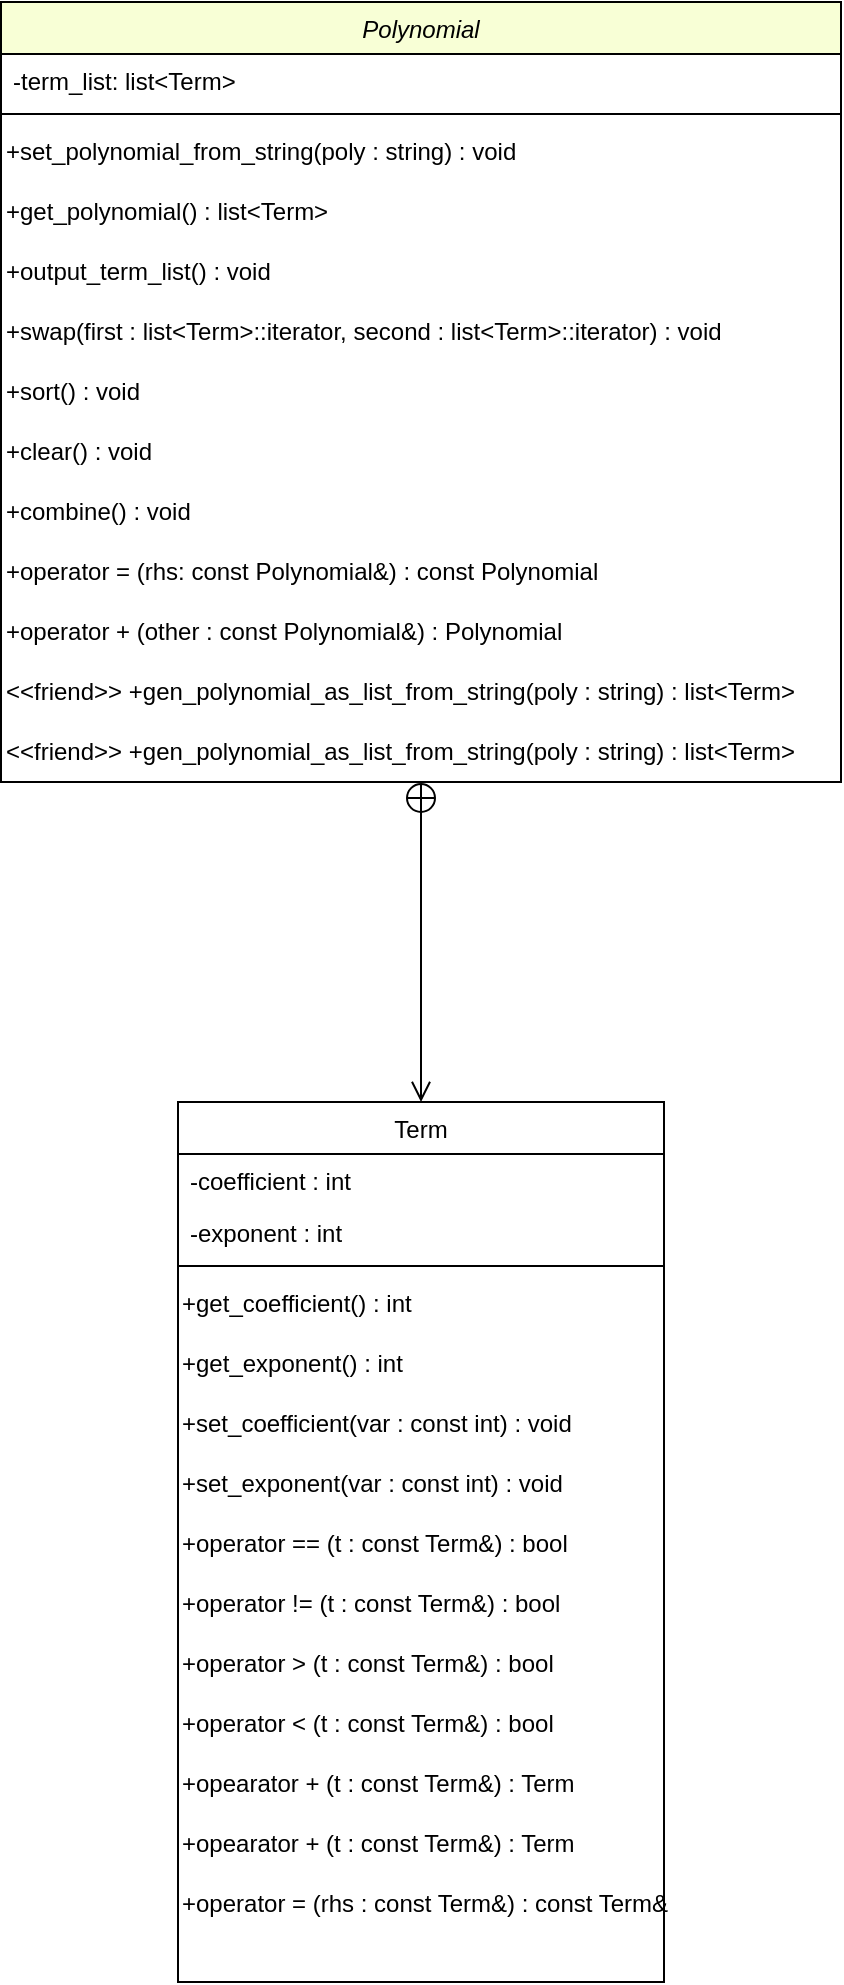 <mxfile version="24.0.3" type="device">
  <diagram id="C5RBs43oDa-KdzZeNtuy" name="Page-1">
    <mxGraphModel dx="1434" dy="746" grid="1" gridSize="10" guides="1" tooltips="1" connect="1" arrows="1" fold="1" page="1" pageScale="1" pageWidth="827" pageHeight="1169" math="0" shadow="0">
      <root>
        <mxCell id="WIyWlLk6GJQsqaUBKTNV-0" />
        <mxCell id="WIyWlLk6GJQsqaUBKTNV-1" parent="WIyWlLk6GJQsqaUBKTNV-0" />
        <mxCell id="zkfFHV4jXpPFQw0GAbJ--0" value="Polynomial" style="swimlane;fontStyle=2;align=center;verticalAlign=top;childLayout=stackLayout;horizontal=1;startSize=26;horizontalStack=0;resizeParent=1;resizeLast=0;collapsible=1;marginBottom=0;rounded=0;shadow=0;strokeWidth=1;fillColor=#F8FFD6;strokeColor=#000000;" parent="WIyWlLk6GJQsqaUBKTNV-1" vertex="1">
          <mxGeometry x="236.5" y="120" width="420" height="390" as="geometry">
            <mxRectangle x="230" y="140" width="160" height="26" as="alternateBounds" />
          </mxGeometry>
        </mxCell>
        <mxCell id="zkfFHV4jXpPFQw0GAbJ--1" value="-term_list: list&lt;Term&gt;" style="text;align=left;verticalAlign=top;spacingLeft=4;spacingRight=4;overflow=hidden;rotatable=0;points=[[0,0.5],[1,0.5]];portConstraint=eastwest;strokeColor=none;" parent="zkfFHV4jXpPFQw0GAbJ--0" vertex="1">
          <mxGeometry y="26" width="420" height="26" as="geometry" />
        </mxCell>
        <mxCell id="zkfFHV4jXpPFQw0GAbJ--4" value="" style="line;html=1;strokeWidth=1;align=left;verticalAlign=middle;spacingTop=-1;spacingLeft=3;spacingRight=3;rotatable=0;labelPosition=right;points=[];portConstraint=eastwest;" parent="zkfFHV4jXpPFQw0GAbJ--0" vertex="1">
          <mxGeometry y="52" width="420" height="8" as="geometry" />
        </mxCell>
        <mxCell id="K9s2O2gGzJQHN5e7oIDO-2" value="+set_polynomial_from_string(poly : string) : void" style="text;html=1;align=left;verticalAlign=middle;resizable=0;points=[];autosize=1;strokeColor=none;fillColor=none;" parent="zkfFHV4jXpPFQw0GAbJ--0" vertex="1">
          <mxGeometry y="60" width="420" height="30" as="geometry" />
        </mxCell>
        <mxCell id="K9s2O2gGzJQHN5e7oIDO-3" value="+get_polynomial() : list&amp;lt;Term&amp;gt;" style="text;html=1;align=left;verticalAlign=middle;resizable=0;points=[];autosize=1;strokeColor=none;fillColor=none;" parent="zkfFHV4jXpPFQw0GAbJ--0" vertex="1">
          <mxGeometry y="90" width="420" height="30" as="geometry" />
        </mxCell>
        <mxCell id="K9s2O2gGzJQHN5e7oIDO-4" value="+output_term_list() : void" style="text;html=1;align=left;verticalAlign=middle;resizable=0;points=[];autosize=1;strokeColor=none;fillColor=none;" parent="zkfFHV4jXpPFQw0GAbJ--0" vertex="1">
          <mxGeometry y="120" width="420" height="30" as="geometry" />
        </mxCell>
        <mxCell id="K9s2O2gGzJQHN5e7oIDO-5" value="+swap(first : list&amp;lt;Term&amp;gt;::iterator, second : list&amp;lt;Term&amp;gt;::iterator) : void" style="text;html=1;align=left;verticalAlign=middle;resizable=0;points=[];autosize=1;strokeColor=none;fillColor=none;" parent="zkfFHV4jXpPFQw0GAbJ--0" vertex="1">
          <mxGeometry y="150" width="420" height="30" as="geometry" />
        </mxCell>
        <mxCell id="K9s2O2gGzJQHN5e7oIDO-7" value="+sort() : void" style="text;html=1;align=left;verticalAlign=middle;resizable=0;points=[];autosize=1;strokeColor=none;fillColor=none;" parent="zkfFHV4jXpPFQw0GAbJ--0" vertex="1">
          <mxGeometry y="180" width="420" height="30" as="geometry" />
        </mxCell>
        <mxCell id="K9s2O2gGzJQHN5e7oIDO-8" value="+clear() : void" style="text;html=1;align=left;verticalAlign=middle;resizable=0;points=[];autosize=1;strokeColor=none;fillColor=none;" parent="zkfFHV4jXpPFQw0GAbJ--0" vertex="1">
          <mxGeometry y="210" width="420" height="30" as="geometry" />
        </mxCell>
        <mxCell id="K9s2O2gGzJQHN5e7oIDO-9" value="+combine() : void" style="text;html=1;align=left;verticalAlign=middle;resizable=0;points=[];autosize=1;strokeColor=none;fillColor=none;" parent="zkfFHV4jXpPFQw0GAbJ--0" vertex="1">
          <mxGeometry y="240" width="420" height="30" as="geometry" />
        </mxCell>
        <mxCell id="K9s2O2gGzJQHN5e7oIDO-10" value="+operator = (rhs: const Polynomial&amp;amp;) : const Polynomial" style="text;html=1;align=left;verticalAlign=middle;resizable=0;points=[];autosize=1;strokeColor=none;fillColor=none;" parent="zkfFHV4jXpPFQw0GAbJ--0" vertex="1">
          <mxGeometry y="270" width="420" height="30" as="geometry" />
        </mxCell>
        <mxCell id="K9s2O2gGzJQHN5e7oIDO-11" value="+operator + (other : const Polynomial&amp;amp;) : Polynomial" style="text;html=1;align=left;verticalAlign=middle;resizable=0;points=[];autosize=1;strokeColor=none;fillColor=none;" parent="zkfFHV4jXpPFQw0GAbJ--0" vertex="1">
          <mxGeometry y="300" width="420" height="30" as="geometry" />
        </mxCell>
        <mxCell id="fJ-Uoo6ePGVnaf9b00ac-0" value="&amp;lt;&amp;lt;friend&amp;gt;&amp;gt; +gen_polynomial_as_list_from_string(poly : string) : list&amp;lt;Term&amp;gt;" style="text;html=1;align=left;verticalAlign=middle;resizable=0;points=[];autosize=1;strokeColor=none;fillColor=none;" vertex="1" parent="zkfFHV4jXpPFQw0GAbJ--0">
          <mxGeometry y="330" width="420" height="30" as="geometry" />
        </mxCell>
        <mxCell id="fJ-Uoo6ePGVnaf9b00ac-1" value="&amp;lt;&amp;lt;friend&amp;gt;&amp;gt; +gen_polynomial_as_list_from_string(poly : string) : list&amp;lt;Term&amp;gt;" style="text;html=1;align=left;verticalAlign=middle;resizable=0;points=[];autosize=1;strokeColor=none;fillColor=none;" vertex="1" parent="zkfFHV4jXpPFQw0GAbJ--0">
          <mxGeometry y="360" width="420" height="30" as="geometry" />
        </mxCell>
        <mxCell id="zkfFHV4jXpPFQw0GAbJ--6" value="Term" style="swimlane;fontStyle=0;align=center;verticalAlign=top;childLayout=stackLayout;horizontal=1;startSize=26;horizontalStack=0;resizeParent=1;resizeLast=0;collapsible=1;marginBottom=0;rounded=0;shadow=0;strokeWidth=1;strokeColor=#000000;" parent="WIyWlLk6GJQsqaUBKTNV-1" vertex="1">
          <mxGeometry x="325" y="670" width="243" height="440" as="geometry">
            <mxRectangle x="130" y="380" width="160" height="26" as="alternateBounds" />
          </mxGeometry>
        </mxCell>
        <mxCell id="zkfFHV4jXpPFQw0GAbJ--7" value="-coefficient : int" style="text;align=left;verticalAlign=top;spacingLeft=4;spacingRight=4;overflow=hidden;rotatable=0;points=[[0,0.5],[1,0.5]];portConstraint=eastwest;" parent="zkfFHV4jXpPFQw0GAbJ--6" vertex="1">
          <mxGeometry y="26" width="243" height="26" as="geometry" />
        </mxCell>
        <mxCell id="zkfFHV4jXpPFQw0GAbJ--8" value="-exponent : int" style="text;align=left;verticalAlign=top;spacingLeft=4;spacingRight=4;overflow=hidden;rotatable=0;points=[[0,0.5],[1,0.5]];portConstraint=eastwest;rounded=0;shadow=0;html=0;" parent="zkfFHV4jXpPFQw0GAbJ--6" vertex="1">
          <mxGeometry y="52" width="243" height="26" as="geometry" />
        </mxCell>
        <mxCell id="zkfFHV4jXpPFQw0GAbJ--9" value="" style="line;html=1;strokeWidth=1;align=left;verticalAlign=middle;spacingTop=-1;spacingLeft=3;spacingRight=3;rotatable=0;labelPosition=right;points=[];portConstraint=eastwest;" parent="zkfFHV4jXpPFQw0GAbJ--6" vertex="1">
          <mxGeometry y="78" width="243" height="8" as="geometry" />
        </mxCell>
        <mxCell id="mNvZsZkBpEdn96IcvzWP-13" value="+get_coefficient() : int" style="text;html=1;align=left;verticalAlign=middle;resizable=0;points=[];autosize=1;strokeColor=none;fillColor=none;" parent="zkfFHV4jXpPFQw0GAbJ--6" vertex="1">
          <mxGeometry y="86" width="243" height="30" as="geometry" />
        </mxCell>
        <mxCell id="mNvZsZkBpEdn96IcvzWP-14" value="+get_exponent() : int" style="text;html=1;align=left;verticalAlign=middle;resizable=0;points=[];autosize=1;strokeColor=none;fillColor=none;" parent="zkfFHV4jXpPFQw0GAbJ--6" vertex="1">
          <mxGeometry y="116" width="243" height="30" as="geometry" />
        </mxCell>
        <mxCell id="mNvZsZkBpEdn96IcvzWP-15" value="+set_coefficient(var : const int) : void" style="text;html=1;align=left;verticalAlign=middle;resizable=0;points=[];autosize=1;strokeColor=none;fillColor=none;" parent="zkfFHV4jXpPFQw0GAbJ--6" vertex="1">
          <mxGeometry y="146" width="243" height="30" as="geometry" />
        </mxCell>
        <mxCell id="mNvZsZkBpEdn96IcvzWP-17" value="+set_exponent(var : const int) : void" style="text;html=1;align=left;verticalAlign=middle;resizable=0;points=[];autosize=1;strokeColor=none;fillColor=none;" parent="zkfFHV4jXpPFQw0GAbJ--6" vertex="1">
          <mxGeometry y="176" width="243" height="30" as="geometry" />
        </mxCell>
        <mxCell id="mNvZsZkBpEdn96IcvzWP-22" value="+operator == (t : const Term&amp;amp;) : bool" style="text;html=1;align=left;verticalAlign=middle;resizable=0;points=[];autosize=1;strokeColor=none;fillColor=none;" parent="zkfFHV4jXpPFQw0GAbJ--6" vertex="1">
          <mxGeometry y="206" width="243" height="30" as="geometry" />
        </mxCell>
        <mxCell id="mNvZsZkBpEdn96IcvzWP-19" value="+operator != (t : const Term&amp;amp;) : bool" style="text;html=1;align=left;verticalAlign=middle;resizable=0;points=[];autosize=1;strokeColor=none;fillColor=none;" parent="zkfFHV4jXpPFQw0GAbJ--6" vertex="1">
          <mxGeometry y="236" width="243" height="30" as="geometry" />
        </mxCell>
        <mxCell id="mNvZsZkBpEdn96IcvzWP-20" value="+operator &amp;gt; (t : const Term&amp;amp;) : bool" style="text;html=1;align=left;verticalAlign=middle;resizable=0;points=[];autosize=1;strokeColor=none;fillColor=none;" parent="zkfFHV4jXpPFQw0GAbJ--6" vertex="1">
          <mxGeometry y="266" width="243" height="30" as="geometry" />
        </mxCell>
        <mxCell id="mNvZsZkBpEdn96IcvzWP-21" value="+operator &amp;lt; (t : const Term&amp;amp;) : bool" style="text;html=1;align=left;verticalAlign=middle;resizable=0;points=[];autosize=1;strokeColor=none;fillColor=none;" parent="zkfFHV4jXpPFQw0GAbJ--6" vertex="1">
          <mxGeometry y="296" width="243" height="30" as="geometry" />
        </mxCell>
        <mxCell id="mNvZsZkBpEdn96IcvzWP-23" value="+opearator + (t : const Term&amp;amp;) : Term" style="text;html=1;align=left;verticalAlign=middle;resizable=0;points=[];autosize=1;strokeColor=none;fillColor=none;" parent="zkfFHV4jXpPFQw0GAbJ--6" vertex="1">
          <mxGeometry y="326" width="243" height="30" as="geometry" />
        </mxCell>
        <mxCell id="mNvZsZkBpEdn96IcvzWP-24" value="+opearator + (t : const Term&amp;amp;) : Term" style="text;html=1;align=left;verticalAlign=middle;resizable=0;points=[];autosize=1;strokeColor=none;fillColor=none;" parent="zkfFHV4jXpPFQw0GAbJ--6" vertex="1">
          <mxGeometry y="356" width="243" height="30" as="geometry" />
        </mxCell>
        <mxCell id="mNvZsZkBpEdn96IcvzWP-7" value="+operator = (rhs : const Term&amp;amp;) : const Term&amp;amp;" style="text;html=1;align=left;verticalAlign=middle;resizable=0;points=[];autosize=1;strokeColor=none;fillColor=none;" parent="zkfFHV4jXpPFQw0GAbJ--6" vertex="1">
          <mxGeometry y="386" width="243" height="30" as="geometry" />
        </mxCell>
        <mxCell id="CyHYOwIDUQ3V7LjYr0mj-0" value="" style="endArrow=open;startArrow=circlePlus;endFill=0;startFill=0;endSize=8;html=1;rounded=0;entryX=0.5;entryY=0;entryDx=0;entryDy=0;exitX=0.5;exitY=1;exitDx=0;exitDy=0;" parent="WIyWlLk6GJQsqaUBKTNV-1" source="zkfFHV4jXpPFQw0GAbJ--0" target="zkfFHV4jXpPFQw0GAbJ--6" edge="1">
          <mxGeometry width="160" relative="1" as="geometry">
            <mxPoint x="360" y="584" as="sourcePoint" />
            <mxPoint x="520" y="584" as="targetPoint" />
          </mxGeometry>
        </mxCell>
      </root>
    </mxGraphModel>
  </diagram>
</mxfile>
